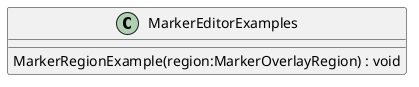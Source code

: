 @startuml
class MarkerEditorExamples {
    MarkerRegionExample(region:MarkerOverlayRegion) : void
}
@enduml
